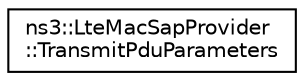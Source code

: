 digraph "Graphical Class Hierarchy"
{
 // LATEX_PDF_SIZE
  edge [fontname="Helvetica",fontsize="10",labelfontname="Helvetica",labelfontsize="10"];
  node [fontname="Helvetica",fontsize="10",shape=record];
  rankdir="LR";
  Node0 [label="ns3::LteMacSapProvider\l::TransmitPduParameters",height=0.2,width=0.4,color="black", fillcolor="white", style="filled",URL="$structns3_1_1_lte_mac_sap_provider_1_1_transmit_pdu_parameters.html",tooltip="Parameters for LteMacSapProvider::TransmitPdu."];
}
